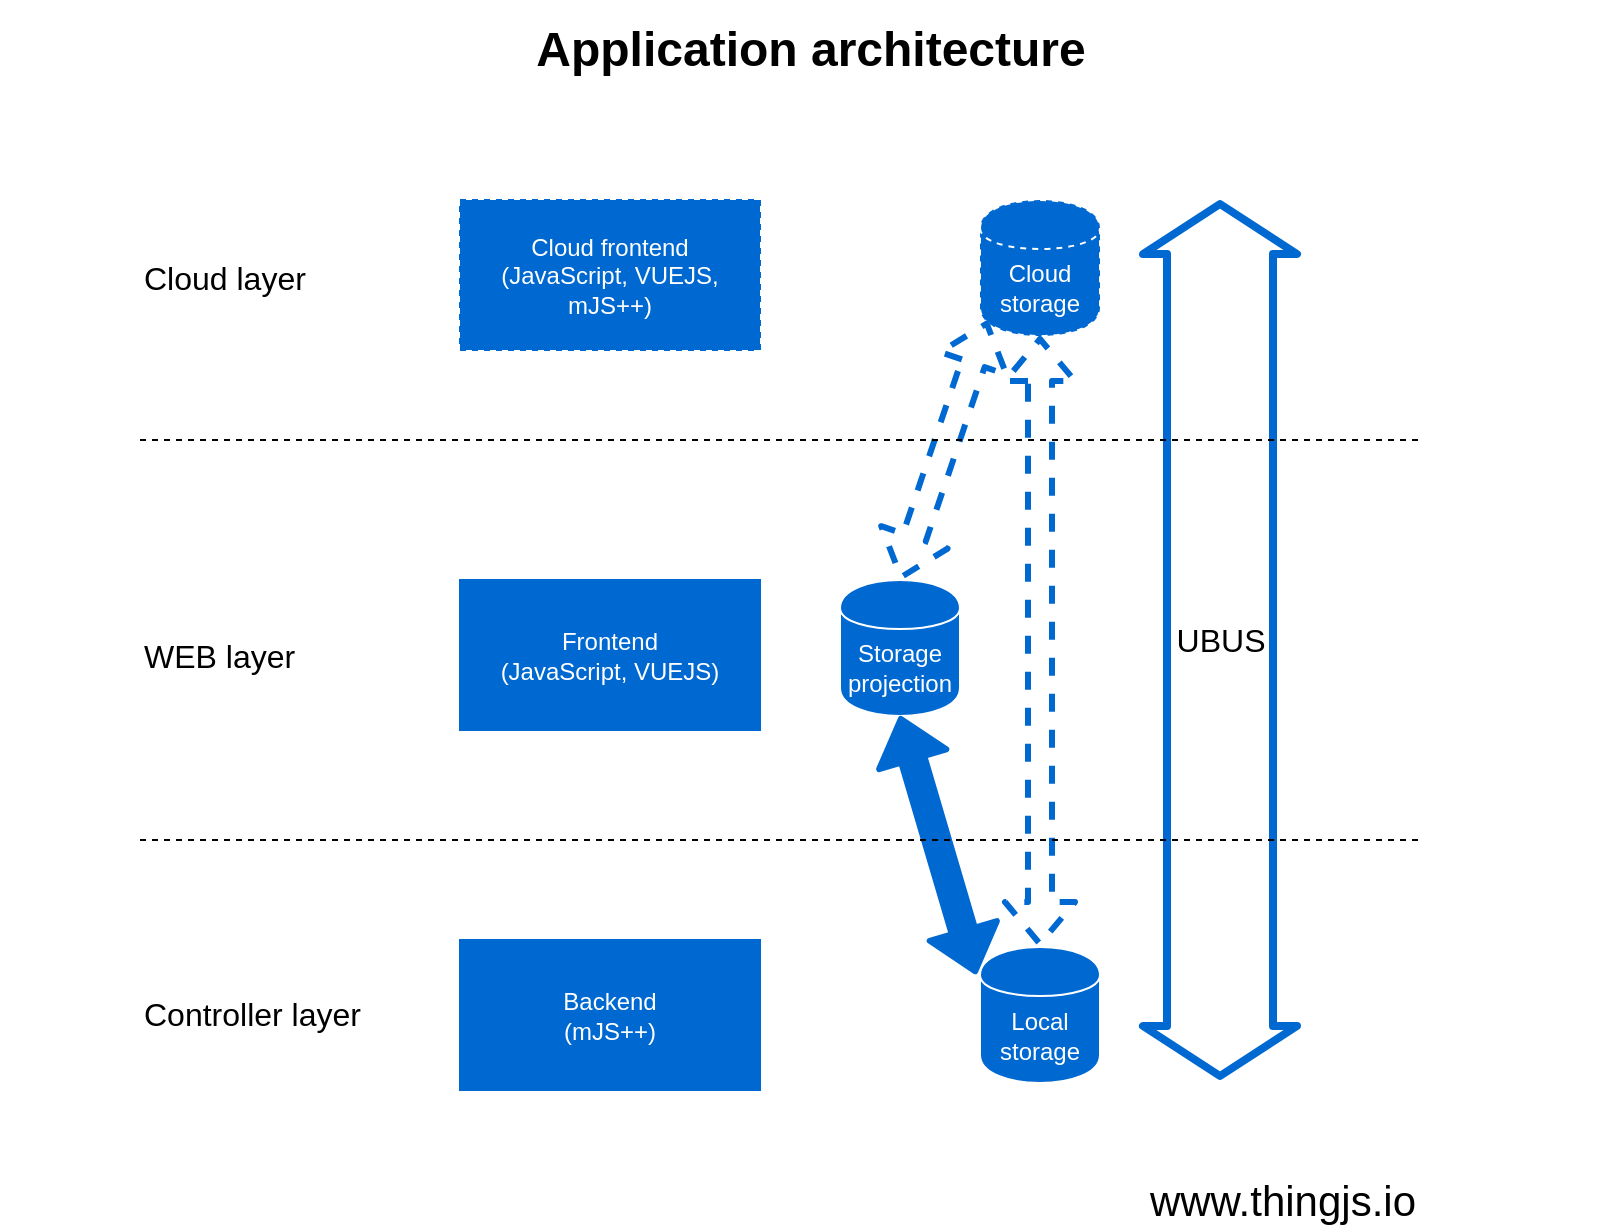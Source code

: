 <mxfile version="10.6.0" type="device"><diagram id="xsTZy04huJ2oGt5QLeN3" name="Page-1"><mxGraphModel dx="1162" dy="623" grid="1" gridSize="10" guides="1" tooltips="1" connect="1" arrows="1" fold="1" page="1" pageScale="1" pageWidth="827" pageHeight="1169" math="0" shadow="0"><root><mxCell id="0"/><mxCell id="1" parent="0"/><mxCell id="6KpXeHR8wWyOmwPSt5aE-1" value="Application architecture" style="text;strokeColor=none;fillColor=none;html=1;fontSize=24;fontStyle=1;verticalAlign=middle;align=center;" vertex="1" parent="1"><mxGeometry x="10" y="60" width="810" height="50" as="geometry"/></mxCell><mxCell id="6KpXeHR8wWyOmwPSt5aE-2" value="Frontend&lt;br&gt;(JavaScript, VUEJS)&lt;br&gt;" style="html=1;outlineConnect=0;whiteSpace=wrap;fillColor=#0069D1;strokeColor=#0069D1;shape=mxgraph.archimate3.application;appType=comp;archiType=square;fontColor=#FFFFFF;" vertex="1" parent="1"><mxGeometry x="240" y="350" width="150" height="75" as="geometry"/></mxCell><mxCell id="6KpXeHR8wWyOmwPSt5aE-4" value="Storage projection" style="shape=cylinder;whiteSpace=wrap;html=1;boundedLbl=1;backgroundOutline=1;fillColor=#0069D1;strokeColor=#FFFFFF;fontColor=#FFFFFF;" vertex="1" parent="1"><mxGeometry x="430" y="350" width="60" height="68" as="geometry"/></mxCell><mxCell id="6KpXeHR8wWyOmwPSt5aE-5" value="Cloud frontend&lt;br&gt;(JavaScript, VUEJS, mJS++)&lt;br&gt;" style="html=1;outlineConnect=0;whiteSpace=wrap;fillColor=#0069D1;strokeColor=#0069D1;shape=mxgraph.archimate3.application;appType=comp;archiType=square;dashed=1;fontColor=#FFFFFF;" vertex="1" parent="1"><mxGeometry x="240" y="160" width="150" height="75" as="geometry"/></mxCell><mxCell id="6KpXeHR8wWyOmwPSt5aE-6" value="Cloud storage" style="shape=cylinder;whiteSpace=wrap;html=1;boundedLbl=1;backgroundOutline=1;dashed=1;fillColor=#0069D1;strokeColor=#FFFFFF;fontColor=#FFFFFF;" vertex="1" parent="1"><mxGeometry x="500" y="160" width="60" height="68" as="geometry"/></mxCell><mxCell id="6KpXeHR8wWyOmwPSt5aE-7" value="Backend&lt;br&gt;(mJS++)&lt;br&gt;" style="html=1;outlineConnect=0;whiteSpace=wrap;fillColor=#0069D1;strokeColor=#0069D1;shape=mxgraph.archimate3.application;appType=comp;archiType=square;fontColor=#FFFFFF;" vertex="1" parent="1"><mxGeometry x="240" y="530" width="150" height="75" as="geometry"/></mxCell><mxCell id="6KpXeHR8wWyOmwPSt5aE-8" value="Local storage" style="shape=cylinder;whiteSpace=wrap;html=1;boundedLbl=1;backgroundOutline=1;fillColor=#0069D1;strokeColor=#FFFFFF;fontColor=#FFFFFF;" vertex="1" parent="1"><mxGeometry x="500" y="533.5" width="60" height="68" as="geometry"/></mxCell><mxCell id="6KpXeHR8wWyOmwPSt5aE-9" value="UBUS" style="shape=flexArrow;endArrow=classic;startArrow=classic;html=1;labelBackgroundColor=none;fontSize=16;width=50;startSize=7;endSize=7;strokeWidth=4;strokeColor=#0069D1;" edge="1" parent="1"><mxGeometry width="50" height="50" relative="1" as="geometry"><mxPoint x="620" y="160" as="sourcePoint"/><mxPoint x="620" y="600" as="targetPoint"/></mxGeometry></mxCell><mxCell id="6KpXeHR8wWyOmwPSt5aE-11" value="" style="shape=flexArrow;endArrow=classic;startArrow=classic;html=1;fontSize=16;dashed=1;entryX=0.5;entryY=0;entryDx=0;entryDy=0;exitX=0.5;exitY=1;exitDx=0;exitDy=0;strokeWidth=3;strokeColor=#0069D1;" edge="1" parent="1" source="6KpXeHR8wWyOmwPSt5aE-6" target="6KpXeHR8wWyOmwPSt5aE-8"><mxGeometry width="50" height="50" relative="1" as="geometry"><mxPoint x="530" y="236" as="sourcePoint"/><mxPoint x="530" y="526" as="targetPoint"/></mxGeometry></mxCell><mxCell id="6KpXeHR8wWyOmwPSt5aE-12" value="" style="shape=flexArrow;endArrow=classic;startArrow=classic;html=1;fontSize=16;dashed=1;entryX=0.5;entryY=0;entryDx=0;entryDy=0;exitX=0.064;exitY=0.887;exitDx=0;exitDy=0;exitPerimeter=0;strokeWidth=3;strokeColor=#0069D1;" edge="1" parent="1" source="6KpXeHR8wWyOmwPSt5aE-6" target="6KpXeHR8wWyOmwPSt5aE-4"><mxGeometry width="50" height="50" relative="1" as="geometry"><mxPoint x="500" y="228" as="sourcePoint"/><mxPoint x="460" y="340" as="targetPoint"/></mxGeometry></mxCell><mxCell id="6KpXeHR8wWyOmwPSt5aE-13" value="" style="shape=flexArrow;endArrow=classic;startArrow=classic;html=1;fontSize=16;exitX=0.5;exitY=1;exitDx=0;exitDy=0;entryX=-0.033;entryY=0.199;entryDx=0;entryDy=0;entryPerimeter=0;strokeWidth=3;strokeColor=#0069D1;fillColor=#0069D1;" edge="1" parent="1" source="6KpXeHR8wWyOmwPSt5aE-4" target="6KpXeHR8wWyOmwPSt5aE-8"><mxGeometry width="50" height="50" relative="1" as="geometry"><mxPoint x="150" y="520" as="sourcePoint"/><mxPoint x="500" y="530" as="targetPoint"/></mxGeometry></mxCell><mxCell id="6KpXeHR8wWyOmwPSt5aE-14" value="" style="endArrow=none;html=1;fontSize=16;dashed=1;" edge="1" parent="1"><mxGeometry width="50" height="50" relative="1" as="geometry"><mxPoint x="80" y="280" as="sourcePoint"/><mxPoint x="720" y="280" as="targetPoint"/></mxGeometry></mxCell><mxCell id="6KpXeHR8wWyOmwPSt5aE-15" value="" style="endArrow=none;html=1;fontSize=16;dashed=1;" edge="1" parent="1"><mxGeometry width="50" height="50" relative="1" as="geometry"><mxPoint x="80" y="480" as="sourcePoint"/><mxPoint x="720.0" y="480" as="targetPoint"/></mxGeometry></mxCell><mxCell id="6KpXeHR8wWyOmwPSt5aE-16" value="Cloud&amp;nbsp;layer" style="text;html=1;strokeColor=none;fillColor=none;align=left;verticalAlign=middle;whiteSpace=wrap;rounded=0;dashed=1;fontSize=16;" vertex="1" parent="1"><mxGeometry x="80" y="189" width="90" height="20" as="geometry"/></mxCell><mxCell id="6KpXeHR8wWyOmwPSt5aE-17" value="WEB layer" style="text;html=1;strokeColor=none;fillColor=none;align=left;verticalAlign=middle;whiteSpace=wrap;rounded=0;dashed=1;fontSize=16;" vertex="1" parent="1"><mxGeometry x="80" y="378" width="90" height="20" as="geometry"/></mxCell><mxCell id="6KpXeHR8wWyOmwPSt5aE-18" value="Controller layer" style="text;html=1;strokeColor=none;fillColor=none;align=left;verticalAlign=middle;whiteSpace=wrap;rounded=0;dashed=1;fontSize=16;" vertex="1" parent="1"><mxGeometry x="80" y="557" width="120" height="20" as="geometry"/></mxCell><mxCell id="6KpXeHR8wWyOmwPSt5aE-21" value="www.thingjs.io" style="text;html=1;strokeColor=none;fillColor=none;align=right;verticalAlign=middle;whiteSpace=wrap;rounded=0;dashed=1;fontSize=21;" vertex="1" parent="1"><mxGeometry x="570" y="650" width="150" height="20" as="geometry"/></mxCell></root></mxGraphModel></diagram></mxfile>